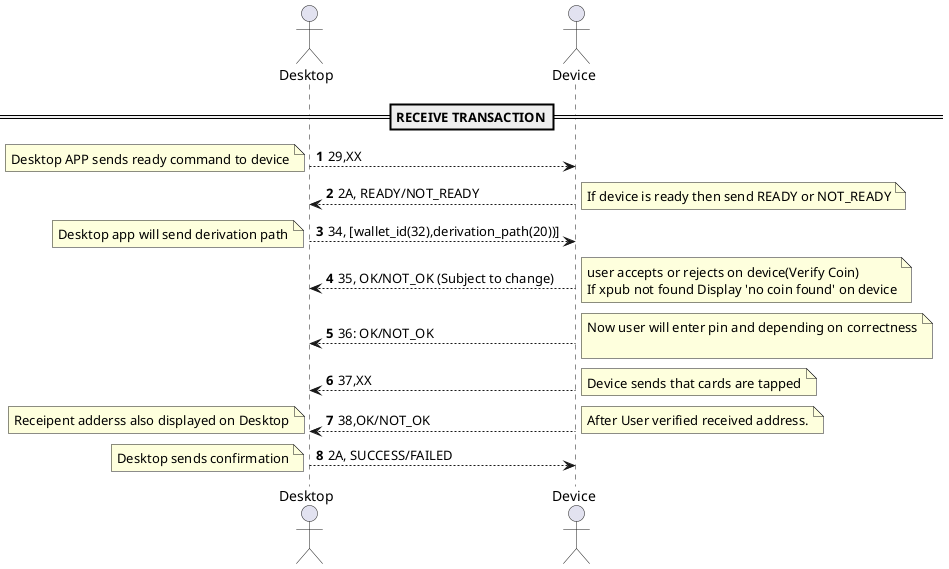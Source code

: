 @startuml
autonumber
actor Desktop
actor Device

==RECEIVE TRANSACTION==

autonumber
Desktop-->Device: 29,XX
note Left: Desktop APP sends ready command to device

Device-->Desktop: 2A, READY/NOT_READY
note Right: If device is ready then send READY or NOT_READY

Desktop-->Device: 34, [wallet_id(32),derivation_path(20))]
note Left: Desktop app will send derivation path

Device-->Desktop: 35, OK/NOT_OK (Subject to change)
note Right: user accepts or rejects on device(Verify Coin)\nIf xpub not found Display 'no coin found' on device

Device-->Desktop: 36: OK/NOT_OK
note Right: Now user will enter pin and depending on correctness\n

Device-->Desktop: 37,XX
note Right: Device sends that cards are tapped

Device-->Desktop: 38,OK/NOT_OK
note Right: After User verified received address.
note Left: Receipent adderss also displayed on Desktop

Desktop-->Device: 2A, SUCCESS/FAILED
note Left: Desktop sends confirmation

@enduml